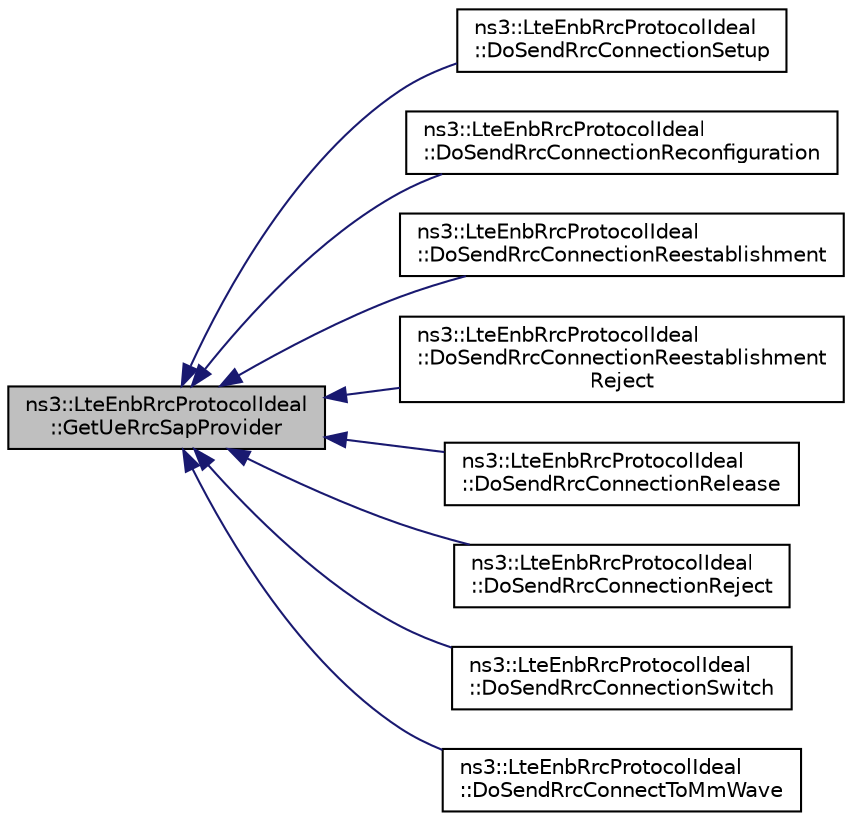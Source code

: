 digraph "ns3::LteEnbRrcProtocolIdeal::GetUeRrcSapProvider"
{
  edge [fontname="Helvetica",fontsize="10",labelfontname="Helvetica",labelfontsize="10"];
  node [fontname="Helvetica",fontsize="10",shape=record];
  rankdir="LR";
  Node1 [label="ns3::LteEnbRrcProtocolIdeal\l::GetUeRrcSapProvider",height=0.2,width=0.4,color="black", fillcolor="grey75", style="filled", fontcolor="black"];
  Node1 -> Node2 [dir="back",color="midnightblue",fontsize="10",style="solid"];
  Node2 [label="ns3::LteEnbRrcProtocolIdeal\l::DoSendRrcConnectionSetup",height=0.2,width=0.4,color="black", fillcolor="white", style="filled",URL="$d4/d63/classns3_1_1LteEnbRrcProtocolIdeal.html#a240e0cef09b4440efc34734b23158589"];
  Node1 -> Node3 [dir="back",color="midnightblue",fontsize="10",style="solid"];
  Node3 [label="ns3::LteEnbRrcProtocolIdeal\l::DoSendRrcConnectionReconfiguration",height=0.2,width=0.4,color="black", fillcolor="white", style="filled",URL="$d4/d63/classns3_1_1LteEnbRrcProtocolIdeal.html#a1110061390f85ca094810f7d14ad7b97"];
  Node1 -> Node4 [dir="back",color="midnightblue",fontsize="10",style="solid"];
  Node4 [label="ns3::LteEnbRrcProtocolIdeal\l::DoSendRrcConnectionReestablishment",height=0.2,width=0.4,color="black", fillcolor="white", style="filled",URL="$d4/d63/classns3_1_1LteEnbRrcProtocolIdeal.html#a5eed8bd62c712b7837f1b6b0e75e6fa5"];
  Node1 -> Node5 [dir="back",color="midnightblue",fontsize="10",style="solid"];
  Node5 [label="ns3::LteEnbRrcProtocolIdeal\l::DoSendRrcConnectionReestablishment\lReject",height=0.2,width=0.4,color="black", fillcolor="white", style="filled",URL="$d4/d63/classns3_1_1LteEnbRrcProtocolIdeal.html#a938ccacb99a7b8c9e759bc49d7c8ad7c"];
  Node1 -> Node6 [dir="back",color="midnightblue",fontsize="10",style="solid"];
  Node6 [label="ns3::LteEnbRrcProtocolIdeal\l::DoSendRrcConnectionRelease",height=0.2,width=0.4,color="black", fillcolor="white", style="filled",URL="$d4/d63/classns3_1_1LteEnbRrcProtocolIdeal.html#a6374f867e8bf3e3620a01cfcbecd58fe"];
  Node1 -> Node7 [dir="back",color="midnightblue",fontsize="10",style="solid"];
  Node7 [label="ns3::LteEnbRrcProtocolIdeal\l::DoSendRrcConnectionReject",height=0.2,width=0.4,color="black", fillcolor="white", style="filled",URL="$d4/d63/classns3_1_1LteEnbRrcProtocolIdeal.html#a47cd505683eb02e7f2877872f2e560f1"];
  Node1 -> Node8 [dir="back",color="midnightblue",fontsize="10",style="solid"];
  Node8 [label="ns3::LteEnbRrcProtocolIdeal\l::DoSendRrcConnectionSwitch",height=0.2,width=0.4,color="black", fillcolor="white", style="filled",URL="$d4/d63/classns3_1_1LteEnbRrcProtocolIdeal.html#a17b628a4d804f9df11f066474d954820"];
  Node1 -> Node9 [dir="back",color="midnightblue",fontsize="10",style="solid"];
  Node9 [label="ns3::LteEnbRrcProtocolIdeal\l::DoSendRrcConnectToMmWave",height=0.2,width=0.4,color="black", fillcolor="white", style="filled",URL="$d4/d63/classns3_1_1LteEnbRrcProtocolIdeal.html#aac7ee3f1897024db77019d51b379b2c3"];
}
